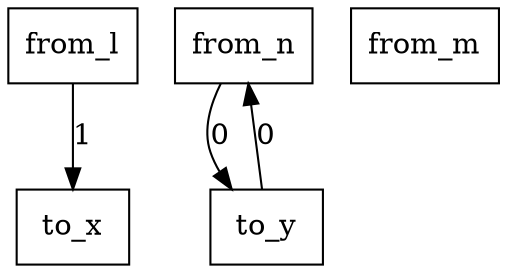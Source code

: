 digraph {
    graph [rankdir=TB
          ,bgcolor=transparent];
    node [shape=box
         ,fillcolor=white
         ,style=filled];
    0 [label=<from_l>];
    1 [label=<from_n>];
    2 [label=<from_m>];
    3 [label=<to_x>];
    4 [label=<to_y>];
    0 -> 3 [label=1];
    1 -> 4 [label=0];
    4 -> 1 [label=0];
}